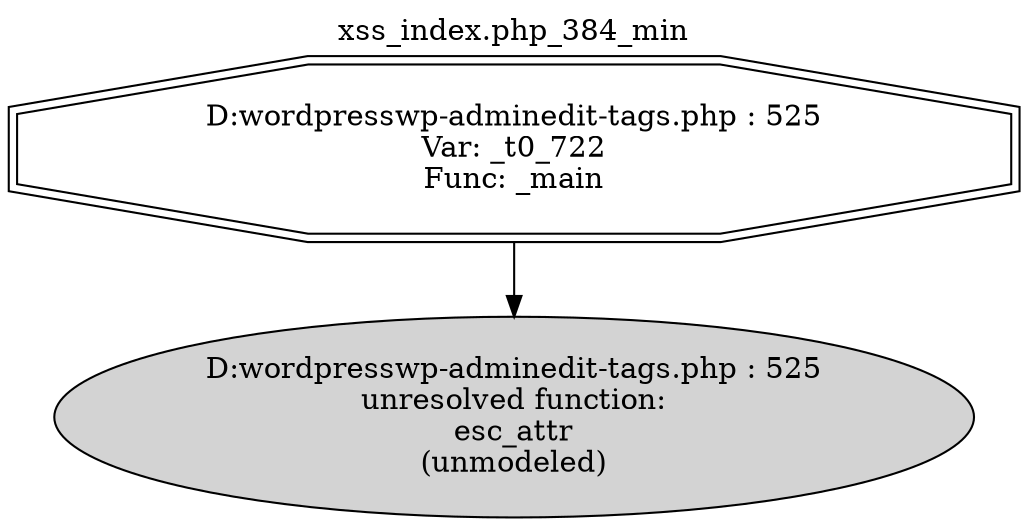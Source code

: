 digraph cfg {
  label="xss_index.php_384_min";
  labelloc=t;
  n1 [shape=doubleoctagon, label="D:\wordpress\wp-admin\edit-tags.php : 525\nVar: _t0_722\nFunc: _main\n"];
  n2 [shape=ellipse, label="D:\wordpress\wp-admin\edit-tags.php : 525\nunresolved function:\nesc_attr\n(unmodeled)\n",style=filled];
  n1 -> n2;
}

